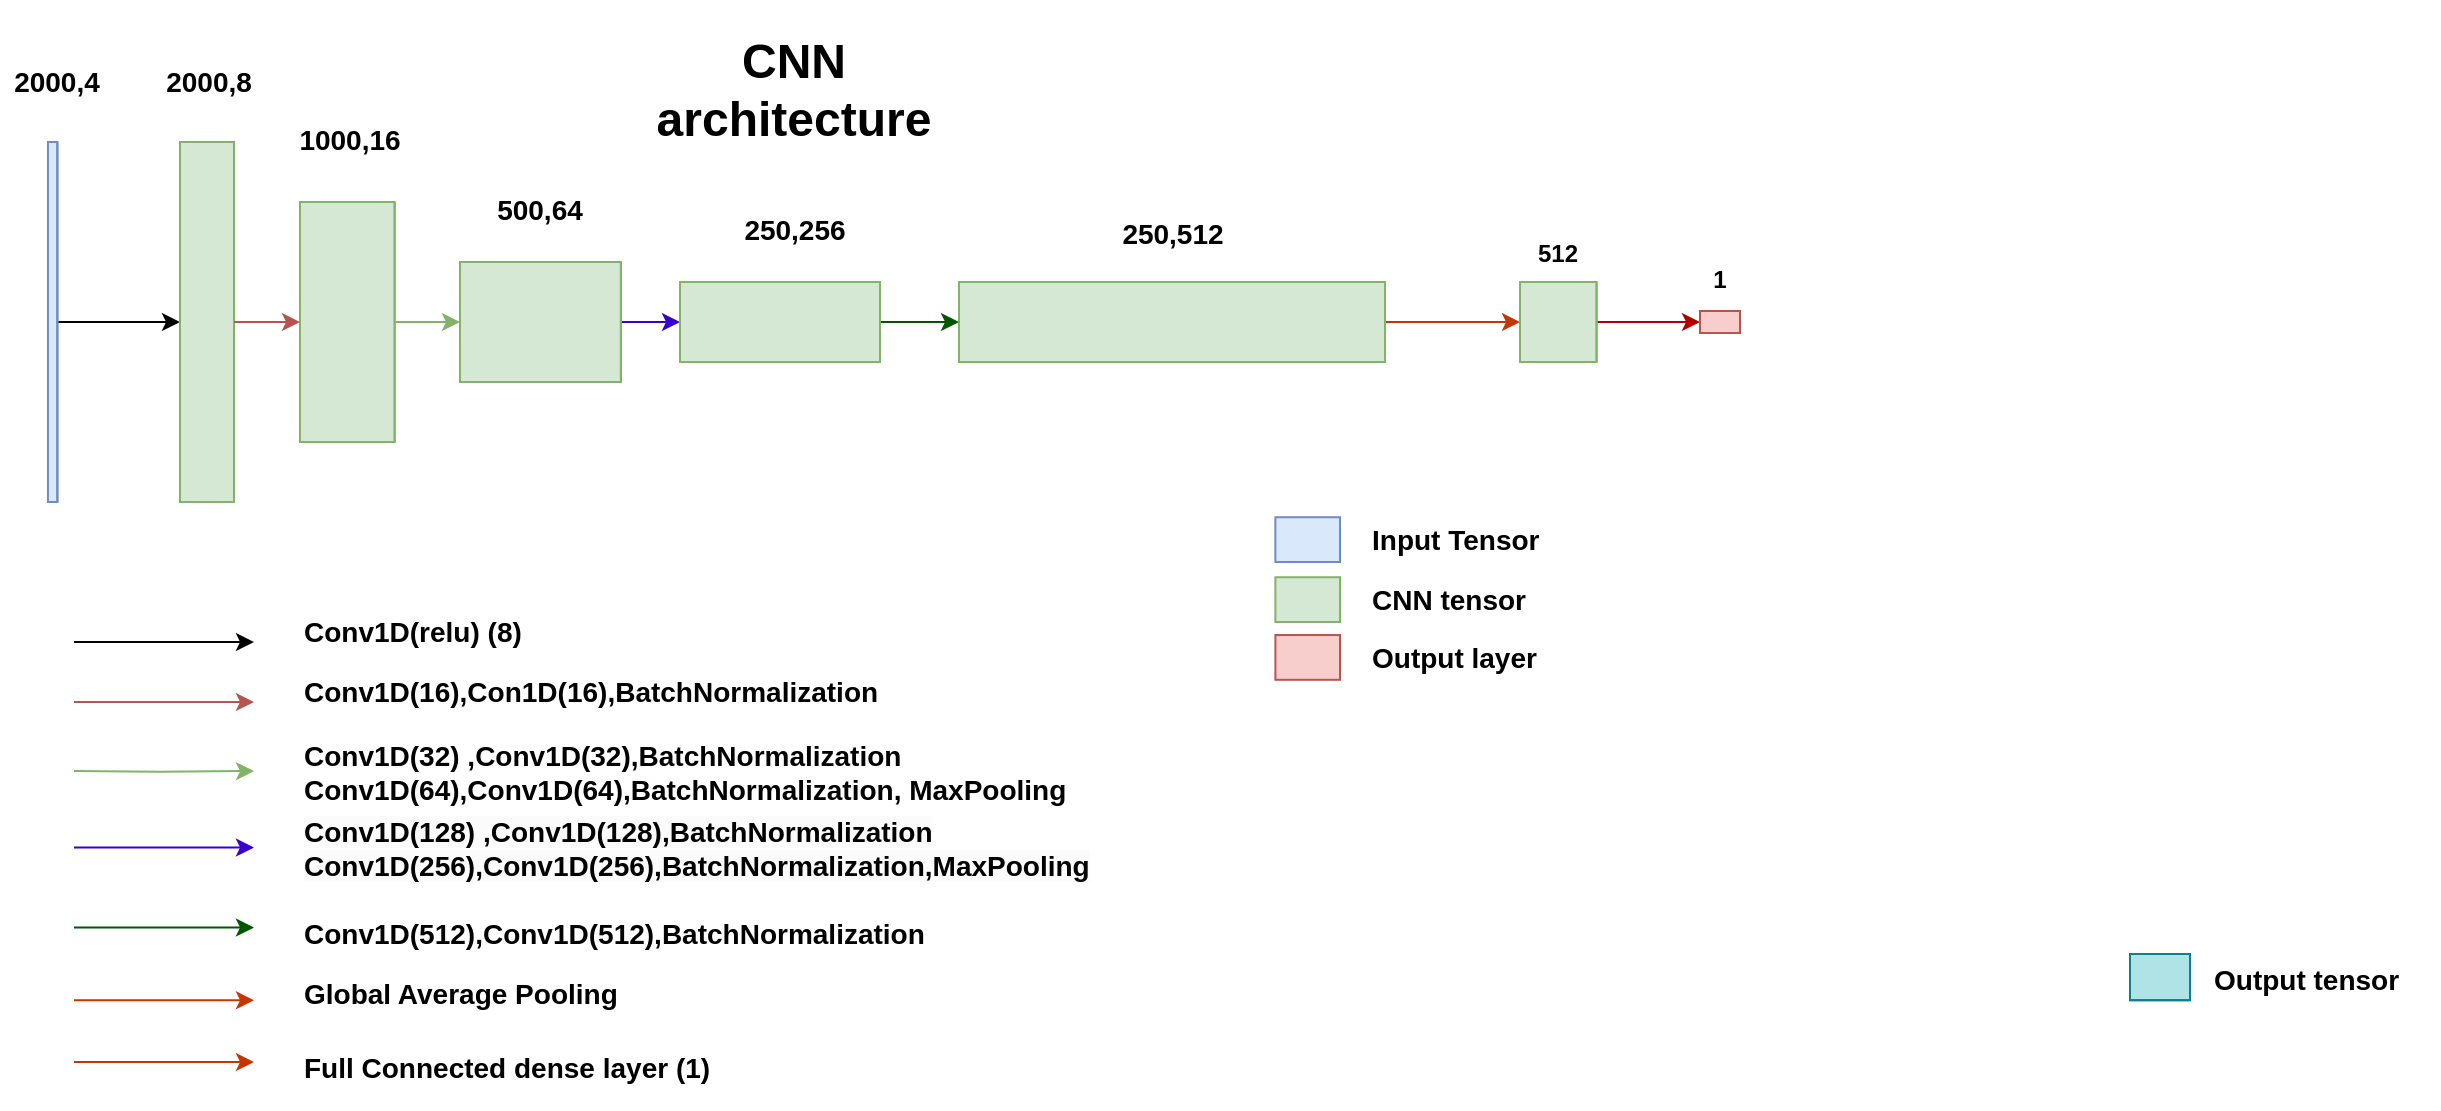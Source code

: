 <mxfile version="21.6.8" type="device">
  <diagram id="QJjx0-fPxzvcmYibJWj1" name="Page-1">
    <mxGraphModel dx="1822" dy="983" grid="1" gridSize="10" guides="1" tooltips="1" connect="1" arrows="1" fold="1" page="1" pageScale="1" pageWidth="827" pageHeight="583" math="0" shadow="0">
      <root>
        <mxCell id="0" />
        <mxCell id="1" parent="0" />
        <mxCell id="OmjmGPB5_1qw0qLnkwOV-5" value="" style="edgeStyle=orthogonalEdgeStyle;rounded=0;orthogonalLoop=1;jettySize=auto;html=1;" edge="1" parent="1" source="4f-DMQIj-ya-iA7LCkDa-11" target="4f-DMQIj-ya-iA7LCkDa-12">
          <mxGeometry relative="1" as="geometry" />
        </mxCell>
        <mxCell id="4f-DMQIj-ya-iA7LCkDa-11" value="" style="shape=cube;whiteSpace=wrap;html=1;boundedLbl=1;backgroundOutline=1;darkOpacity=0.05;darkOpacity2=0.1;size=0;direction=east;flipH=1;fillColor=#dae8fc;strokeColor=#6c8ebf;flipV=1;" parent="1" vertex="1">
          <mxGeometry x="-516.03" y="110" width="4.73" height="180" as="geometry" />
        </mxCell>
        <mxCell id="w-csGPlw2_y5FtO1LTPC-124" value="" style="endArrow=classic;html=1;rounded=0;fillColor=#f8cecc;strokeColor=#b85450;" parent="1" edge="1">
          <mxGeometry width="50" height="50" relative="1" as="geometry">
            <mxPoint x="-503" y="390" as="sourcePoint" />
            <mxPoint x="-413" y="390" as="targetPoint" />
          </mxGeometry>
        </mxCell>
        <mxCell id="w-csGPlw2_y5FtO1LTPC-136" value="" style="endArrow=classic;html=1;rounded=0;fillColor=#008a00;strokeColor=#005700;" parent="1" edge="1">
          <mxGeometry width="50" height="50" relative="1" as="geometry">
            <mxPoint x="-503" y="502.75" as="sourcePoint" />
            <mxPoint x="-413" y="502.75" as="targetPoint" />
          </mxGeometry>
        </mxCell>
        <mxCell id="w-csGPlw2_y5FtO1LTPC-138" value="&lt;span style=&quot;font-size: 14px;&quot;&gt;&lt;b&gt;Conv1D(512),Conv1D(512),BatchNormalization&lt;/b&gt;&lt;/span&gt;" style="text;html=1;strokeColor=none;fillColor=none;align=left;verticalAlign=middle;whiteSpace=wrap;rounded=0;" parent="1" vertex="1">
          <mxGeometry x="-390" y="486.0" width="285" height="40" as="geometry" />
        </mxCell>
        <mxCell id="w-csGPlw2_y5FtO1LTPC-143" value="" style="shape=cube;whiteSpace=wrap;html=1;boundedLbl=1;backgroundOutline=1;darkOpacity=0.05;darkOpacity2=0.1;size=0;direction=east;flipH=1;fillColor=#b0e3e6;strokeColor=#0e8088;flipV=1;" parent="1" vertex="1">
          <mxGeometry x="525" y="516" width="30" height="23.13" as="geometry" />
        </mxCell>
        <mxCell id="w-csGPlw2_y5FtO1LTPC-145" value="&lt;span style=&quot;font-size: 14px;&quot;&gt;&lt;b&gt;Output tensor&lt;br&gt;&lt;br&gt;&lt;/b&gt;&lt;/span&gt;" style="text;whiteSpace=wrap;html=1;" parent="1" vertex="1">
          <mxGeometry x="564.997" y="514.004" width="114" height="39" as="geometry" />
        </mxCell>
        <mxCell id="w-csGPlw2_y5FtO1LTPC-148" value="&lt;h1&gt;CNN architecture&lt;/h1&gt;" style="text;html=1;strokeColor=none;fillColor=none;spacing=5;spacingTop=-20;whiteSpace=wrap;overflow=hidden;rounded=0;align=center;" parent="1" vertex="1">
          <mxGeometry x="-228" y="49.58" width="170" height="60" as="geometry" />
        </mxCell>
        <mxCell id="OmjmGPB5_1qw0qLnkwOV-14" value="" style="edgeStyle=orthogonalEdgeStyle;rounded=0;orthogonalLoop=1;jettySize=auto;html=1;fillColor=#fa6800;strokeColor=#C73500;" edge="1" parent="1" source="w-csGPlw2_y5FtO1LTPC-8">
          <mxGeometry relative="1" as="geometry">
            <mxPoint x="220" y="200" as="targetPoint" />
          </mxGeometry>
        </mxCell>
        <mxCell id="w-csGPlw2_y5FtO1LTPC-8" value="" style="shape=cube;whiteSpace=wrap;html=1;boundedLbl=1;backgroundOutline=1;darkOpacity=0.05;darkOpacity2=0.1;size=0;direction=east;flipH=1;fillColor=#d5e8d4;strokeColor=#82b366;flipV=1;" parent="1" vertex="1">
          <mxGeometry x="-60.5" y="180" width="213" height="40" as="geometry" />
        </mxCell>
        <mxCell id="4f-DMQIj-ya-iA7LCkDa-12" value="" style="shape=cube;whiteSpace=wrap;html=1;boundedLbl=1;backgroundOutline=1;darkOpacity=0.05;darkOpacity2=0.1;size=0;direction=east;flipH=1;fillColor=#d5e8d4;strokeColor=#82b366;flipV=1;" parent="1" vertex="1">
          <mxGeometry x="-450" y="110" width="27" height="180" as="geometry" />
        </mxCell>
        <mxCell id="OmjmGPB5_1qw0qLnkwOV-7" value="" style="edgeStyle=orthogonalEdgeStyle;rounded=0;orthogonalLoop=1;jettySize=auto;html=1;fillColor=#d5e8d4;strokeColor=#82b366;" edge="1" parent="1" source="w-csGPlw2_y5FtO1LTPC-5" target="w-csGPlw2_y5FtO1LTPC-6">
          <mxGeometry relative="1" as="geometry" />
        </mxCell>
        <mxCell id="w-csGPlw2_y5FtO1LTPC-5" value="" style="shape=cube;whiteSpace=wrap;html=1;boundedLbl=1;backgroundOutline=1;darkOpacity=0.05;darkOpacity2=0.1;size=0;direction=east;flipH=1;fillColor=#d5e8d4;strokeColor=#82b366;flipV=1;" parent="1" vertex="1">
          <mxGeometry x="-390" y="140" width="47.33" height="120" as="geometry" />
        </mxCell>
        <mxCell id="OmjmGPB5_1qw0qLnkwOV-10" value="" style="edgeStyle=orthogonalEdgeStyle;rounded=0;orthogonalLoop=1;jettySize=auto;html=1;entryX=0;entryY=0;entryDx=100;entryDy=20;entryPerimeter=0;fillColor=#6a00ff;strokeColor=#3700CC;" edge="1" parent="1" source="w-csGPlw2_y5FtO1LTPC-6" target="w-csGPlw2_y5FtO1LTPC-7">
          <mxGeometry relative="1" as="geometry" />
        </mxCell>
        <mxCell id="w-csGPlw2_y5FtO1LTPC-6" value="" style="shape=cube;whiteSpace=wrap;html=1;boundedLbl=1;backgroundOutline=1;darkOpacity=0.05;darkOpacity2=0.1;size=0;direction=east;flipH=1;fillColor=#d5e8d4;strokeColor=#82b366;flipV=1;" parent="1" vertex="1">
          <mxGeometry x="-310" y="170" width="80.46" height="60" as="geometry" />
        </mxCell>
        <mxCell id="OmjmGPB5_1qw0qLnkwOV-11" value="" style="edgeStyle=orthogonalEdgeStyle;rounded=0;orthogonalLoop=1;jettySize=auto;html=1;entryX=0;entryY=0;entryDx=213;entryDy=20;entryPerimeter=0;fillColor=#008a00;strokeColor=#005700;" edge="1" parent="1" source="w-csGPlw2_y5FtO1LTPC-7" target="w-csGPlw2_y5FtO1LTPC-8">
          <mxGeometry relative="1" as="geometry" />
        </mxCell>
        <mxCell id="w-csGPlw2_y5FtO1LTPC-7" value="" style="shape=cube;whiteSpace=wrap;html=1;boundedLbl=1;backgroundOutline=1;darkOpacity=0.05;darkOpacity2=0.1;size=0;direction=east;flipH=1;fillColor=#d5e8d4;strokeColor=#82b366;flipV=1;" parent="1" vertex="1">
          <mxGeometry x="-200" y="180" width="100" height="40" as="geometry" />
        </mxCell>
        <mxCell id="w-csGPlw2_y5FtO1LTPC-16" value="&lt;span style=&quot;font-size: 14px;&quot;&gt;&lt;b&gt;1000,16&lt;/b&gt;&lt;/span&gt;" style="text;html=1;strokeColor=none;fillColor=none;align=center;verticalAlign=middle;whiteSpace=wrap;rounded=0;flipH=1;flipV=1;" parent="1" vertex="1">
          <mxGeometry x="-390" y="94.59" width="50" height="27.92" as="geometry" />
        </mxCell>
        <mxCell id="w-csGPlw2_y5FtO1LTPC-17" value="&lt;span style=&quot;font-size: 14px;&quot;&gt;&lt;b&gt;2000,8&lt;/b&gt;&lt;/span&gt;" style="text;html=1;align=center;verticalAlign=middle;resizable=0;points=[];autosize=1;strokeColor=none;fillColor=none;flipH=1;flipV=1;" parent="1" vertex="1">
          <mxGeometry x="-471.498" y="64.586" width="70" height="30" as="geometry" />
        </mxCell>
        <mxCell id="w-csGPlw2_y5FtO1LTPC-18" value="&lt;font style=&quot;font-size: 14px;&quot;&gt;&lt;b&gt;250,256&lt;/b&gt;&lt;/font&gt;" style="text;html=1;strokeColor=none;fillColor=none;align=center;verticalAlign=middle;whiteSpace=wrap;rounded=0;flipH=1;flipV=1;" parent="1" vertex="1">
          <mxGeometry x="-171.394" y="140.005" width="56.797" height="27.919" as="geometry" />
        </mxCell>
        <mxCell id="w-csGPlw2_y5FtO1LTPC-19" value="&lt;span style=&quot;font-size: 14px;&quot;&gt;&lt;b&gt;250,512&lt;/b&gt;&lt;/span&gt;" style="text;html=1;strokeColor=none;fillColor=none;align=center;verticalAlign=middle;whiteSpace=wrap;rounded=0;flipH=1;flipV=1;" parent="1" vertex="1">
          <mxGeometry x="17.6" y="142.082" width="56.797" height="27.919" as="geometry" />
        </mxCell>
        <mxCell id="w-csGPlw2_y5FtO1LTPC-30" value="" style="endArrow=classic;html=1;rounded=0;exitX=0;exitY=0;exitDx=0;exitDy=90;exitPerimeter=0;fillColor=#f8cecc;strokeColor=#b85450;" parent="1" source="4f-DMQIj-ya-iA7LCkDa-12" target="w-csGPlw2_y5FtO1LTPC-5" edge="1">
          <mxGeometry width="50" height="50" relative="1" as="geometry">
            <mxPoint x="-467.166" y="1.164" as="sourcePoint" />
            <mxPoint x="-390" y="207" as="targetPoint" />
          </mxGeometry>
        </mxCell>
        <mxCell id="w-csGPlw2_y5FtO1LTPC-125" value="&lt;span style=&quot;font-size: 14px;&quot;&gt;&lt;b&gt;Conv1D(relu) (8)&lt;/b&gt;&lt;/span&gt;" style="text;html=1;strokeColor=none;fillColor=none;align=left;verticalAlign=middle;whiteSpace=wrap;rounded=0;" parent="1" vertex="1">
          <mxGeometry x="-390" y="340" width="303" height="30" as="geometry" />
        </mxCell>
        <mxCell id="w-csGPlw2_y5FtO1LTPC-126" value="" style="endArrow=classic;html=1;rounded=0;" parent="1" edge="1">
          <mxGeometry width="50" height="50" relative="1" as="geometry">
            <mxPoint x="-503" y="360" as="sourcePoint" />
            <mxPoint x="-413" y="360" as="targetPoint" />
          </mxGeometry>
        </mxCell>
        <mxCell id="w-csGPlw2_y5FtO1LTPC-127" value="&lt;span style=&quot;font-size: 14px;&quot;&gt;&lt;b&gt;Conv1D(16),Con1D(16),BatchNormalization&lt;/b&gt;&lt;/span&gt;" style="text;html=1;strokeColor=none;fillColor=none;align=left;verticalAlign=middle;whiteSpace=wrap;rounded=0;" parent="1" vertex="1">
          <mxGeometry x="-390" y="370" width="284.77" height="30" as="geometry" />
        </mxCell>
        <mxCell id="w-csGPlw2_y5FtO1LTPC-129" value="" style="endArrow=classic;html=1;rounded=0;fillColor=#d5e8d4;strokeColor=#82b366;" parent="1" edge="1">
          <mxGeometry width="50" height="50" relative="1" as="geometry">
            <mxPoint x="-503" y="424.5" as="sourcePoint" />
            <mxPoint x="-413" y="424.5" as="targetPoint" />
            <Array as="points">
              <mxPoint x="-460" y="424.88" />
            </Array>
          </mxGeometry>
        </mxCell>
        <mxCell id="w-csGPlw2_y5FtO1LTPC-130" value="&lt;span style=&quot;font-size: 14px;&quot;&gt;&lt;b&gt;Conv1D(32) ,Conv1D(32),BatchNormalization&lt;br&gt;Conv1D(64),Conv1D(64),BatchNormalization, MaxPooling&lt;br&gt;&lt;/b&gt;&lt;/span&gt;" style="text;html=1;strokeColor=none;fillColor=none;align=left;verticalAlign=middle;whiteSpace=wrap;rounded=0;" parent="1" vertex="1">
          <mxGeometry x="-390" y="410" width="410" height="30" as="geometry" />
        </mxCell>
        <mxCell id="w-csGPlw2_y5FtO1LTPC-131" value="" style="endArrow=classic;html=1;rounded=0;fillColor=#6a00ff;strokeColor=#3700CC;" parent="1" edge="1">
          <mxGeometry width="50" height="50" relative="1" as="geometry">
            <mxPoint x="-503" y="462.75" as="sourcePoint" />
            <mxPoint x="-413" y="462.75" as="targetPoint" />
          </mxGeometry>
        </mxCell>
        <mxCell id="w-csGPlw2_y5FtO1LTPC-141" value="&lt;font style=&quot;font-size: 14px;&quot;&gt;&lt;b&gt;2000,4&lt;/b&gt;&lt;/font&gt;" style="text;html=1;strokeColor=none;fillColor=none;align=center;verticalAlign=middle;whiteSpace=wrap;rounded=0;flipH=0;flipV=1;direction=west;" parent="1" vertex="1">
          <mxGeometry x="-539.997" y="65.625" width="56.797" height="27.919" as="geometry" />
        </mxCell>
        <mxCell id="w-csGPlw2_y5FtO1LTPC-147" value="&lt;b&gt;512&lt;/b&gt;" style="text;html=1;strokeColor=none;fillColor=none;align=center;verticalAlign=middle;whiteSpace=wrap;rounded=0;" parent="1" vertex="1">
          <mxGeometry x="209.14" y="151.06" width="60" height="30" as="geometry" />
        </mxCell>
        <mxCell id="OmjmGPB5_1qw0qLnkwOV-6" value="&lt;span style=&quot;font-size: 14px;&quot;&gt;&lt;b&gt;500,64&lt;/b&gt;&lt;/span&gt;" style="text;html=1;strokeColor=none;fillColor=none;align=center;verticalAlign=middle;whiteSpace=wrap;rounded=0;flipH=1;flipV=1;" vertex="1" parent="1">
          <mxGeometry x="-294.77" y="130" width="50" height="27.92" as="geometry" />
        </mxCell>
        <mxCell id="OmjmGPB5_1qw0qLnkwOV-18" value="" style="edgeStyle=orthogonalEdgeStyle;rounded=0;orthogonalLoop=1;jettySize=auto;html=1;fillColor=#e51400;strokeColor=#B20000;" edge="1" parent="1" source="OmjmGPB5_1qw0qLnkwOV-15" target="OmjmGPB5_1qw0qLnkwOV-16">
          <mxGeometry relative="1" as="geometry" />
        </mxCell>
        <mxCell id="OmjmGPB5_1qw0qLnkwOV-15" value="" style="shape=cube;whiteSpace=wrap;html=1;boundedLbl=1;backgroundOutline=1;darkOpacity=0.05;darkOpacity2=0.1;size=0;direction=east;flipH=1;fillColor=#d5e8d4;strokeColor=#82b366;flipV=1;" vertex="1" parent="1">
          <mxGeometry x="220" y="180" width="38.29" height="40" as="geometry" />
        </mxCell>
        <mxCell id="OmjmGPB5_1qw0qLnkwOV-16" value="" style="shape=cube;whiteSpace=wrap;html=1;boundedLbl=1;backgroundOutline=1;darkOpacity=0.05;darkOpacity2=0.1;size=0;direction=east;flipH=1;fillColor=#f8cecc;strokeColor=#b85450;flipV=1;" vertex="1" parent="1">
          <mxGeometry x="310" y="194.49" width="20" height="11.02" as="geometry" />
        </mxCell>
        <mxCell id="OmjmGPB5_1qw0qLnkwOV-20" value="&lt;b style=&quot;border-color: var(--border-color); color: rgb(0, 0, 0); font-family: Helvetica; font-size: 14px; font-style: normal; font-variant-ligatures: normal; font-variant-caps: normal; letter-spacing: normal; orphans: 2; text-align: left; text-indent: 0px; text-transform: none; widows: 2; word-spacing: 0px; -webkit-text-stroke-width: 0px; background-color: rgb(251, 251, 251); text-decoration-thickness: initial; text-decoration-style: initial; text-decoration-color: initial;&quot;&gt;Conv1D(128) ,Conv1D(128),BatchNormalization&lt;br style=&quot;border-color: var(--border-color);&quot;&gt;Conv1D(256),Conv1D(256),BatchNormalization,MaxPooling&lt;/b&gt;" style="text;whiteSpace=wrap;html=1;" vertex="1" parent="1">
          <mxGeometry x="-390" y="440" width="400" height="46" as="geometry" />
        </mxCell>
        <mxCell id="OmjmGPB5_1qw0qLnkwOV-21" value="" style="endArrow=classic;html=1;rounded=0;fillColor=#fa6800;strokeColor=#C73500;" edge="1" parent="1">
          <mxGeometry width="50" height="50" relative="1" as="geometry">
            <mxPoint x="-503" y="539.13" as="sourcePoint" />
            <mxPoint x="-413" y="539.13" as="targetPoint" />
          </mxGeometry>
        </mxCell>
        <mxCell id="OmjmGPB5_1qw0qLnkwOV-22" value="&lt;span style=&quot;font-size: 14px;&quot;&gt;&lt;b&gt;Global Average Pooling&amp;nbsp;&lt;/b&gt;&lt;/span&gt;" style="text;html=1;strokeColor=none;fillColor=none;align=left;verticalAlign=middle;whiteSpace=wrap;rounded=0;" vertex="1" parent="1">
          <mxGeometry x="-390" y="516" width="350" height="40" as="geometry" />
        </mxCell>
        <mxCell id="OmjmGPB5_1qw0qLnkwOV-23" value="" style="endArrow=classic;html=1;rounded=0;fillColor=#fa6800;strokeColor=#C73500;" edge="1" parent="1">
          <mxGeometry width="50" height="50" relative="1" as="geometry">
            <mxPoint x="-503" y="570" as="sourcePoint" />
            <mxPoint x="-413" y="570" as="targetPoint" />
          </mxGeometry>
        </mxCell>
        <mxCell id="OmjmGPB5_1qw0qLnkwOV-24" value="&lt;span style=&quot;font-size: 14px;&quot;&gt;&lt;b&gt;Full Connected dense layer (1)&lt;/b&gt;&lt;/span&gt;" style="text;html=1;strokeColor=none;fillColor=none;align=left;verticalAlign=middle;whiteSpace=wrap;rounded=0;" vertex="1" parent="1">
          <mxGeometry x="-390" y="553" width="350" height="40" as="geometry" />
        </mxCell>
        <mxCell id="OmjmGPB5_1qw0qLnkwOV-25" value="&lt;b&gt;1&lt;/b&gt;" style="text;html=1;strokeColor=none;fillColor=none;align=center;verticalAlign=middle;whiteSpace=wrap;rounded=0;" vertex="1" parent="1">
          <mxGeometry x="290" y="164.49" width="60" height="30" as="geometry" />
        </mxCell>
        <mxCell id="4f-DMQIj-ya-iA7LCkDa-50" value="&lt;font style=&quot;font-size: 14px;&quot;&gt;Input Tensor&lt;/font&gt;" style="text;html=1;strokeColor=none;fillColor=none;align=left;verticalAlign=middle;whiteSpace=wrap;rounded=0;fontStyle=1" parent="1" vertex="1">
          <mxGeometry x="143.7" y="297.78" width="166.3" height="22.22" as="geometry" />
        </mxCell>
        <mxCell id="4f-DMQIj-ya-iA7LCkDa-51" value="&lt;span style=&quot;font-size: 14px;&quot;&gt;CNN tensor&lt;/span&gt;" style="text;html=1;strokeColor=none;fillColor=none;align=left;verticalAlign=middle;whiteSpace=wrap;rounded=0;fontStyle=1" parent="1" vertex="1">
          <mxGeometry x="143.697" y="327.776" width="130.633" height="22.223" as="geometry" />
        </mxCell>
        <mxCell id="4f-DMQIj-ya-iA7LCkDa-52" value="&lt;span style=&quot;font-size: 14px;&quot;&gt;Output layer&lt;/span&gt;" style="text;html=1;strokeColor=none;fillColor=none;align=left;verticalAlign=middle;whiteSpace=wrap;rounded=0;fontStyle=1" parent="1" vertex="1">
          <mxGeometry x="143.697" y="356.681" width="130.633" height="22.223" as="geometry" />
        </mxCell>
        <mxCell id="OmjmGPB5_1qw0qLnkwOV-28" value="" style="rounded=0;whiteSpace=wrap;html=1;fillColor=#dae8fc;strokeColor=#6c8ebf;" vertex="1" parent="1">
          <mxGeometry x="97.7" y="297.62" width="32.3" height="22.38" as="geometry" />
        </mxCell>
        <mxCell id="OmjmGPB5_1qw0qLnkwOV-30" value="" style="rounded=0;whiteSpace=wrap;html=1;fillColor=#d5e8d4;strokeColor=#82b366;" vertex="1" parent="1">
          <mxGeometry x="97.7" y="327.62" width="32.3" height="22.38" as="geometry" />
        </mxCell>
        <mxCell id="OmjmGPB5_1qw0qLnkwOV-31" value="" style="rounded=0;whiteSpace=wrap;html=1;fillColor=#f8cecc;strokeColor=#b85450;" vertex="1" parent="1">
          <mxGeometry x="97.7" y="356.52" width="32.3" height="22.38" as="geometry" />
        </mxCell>
      </root>
    </mxGraphModel>
  </diagram>
</mxfile>
